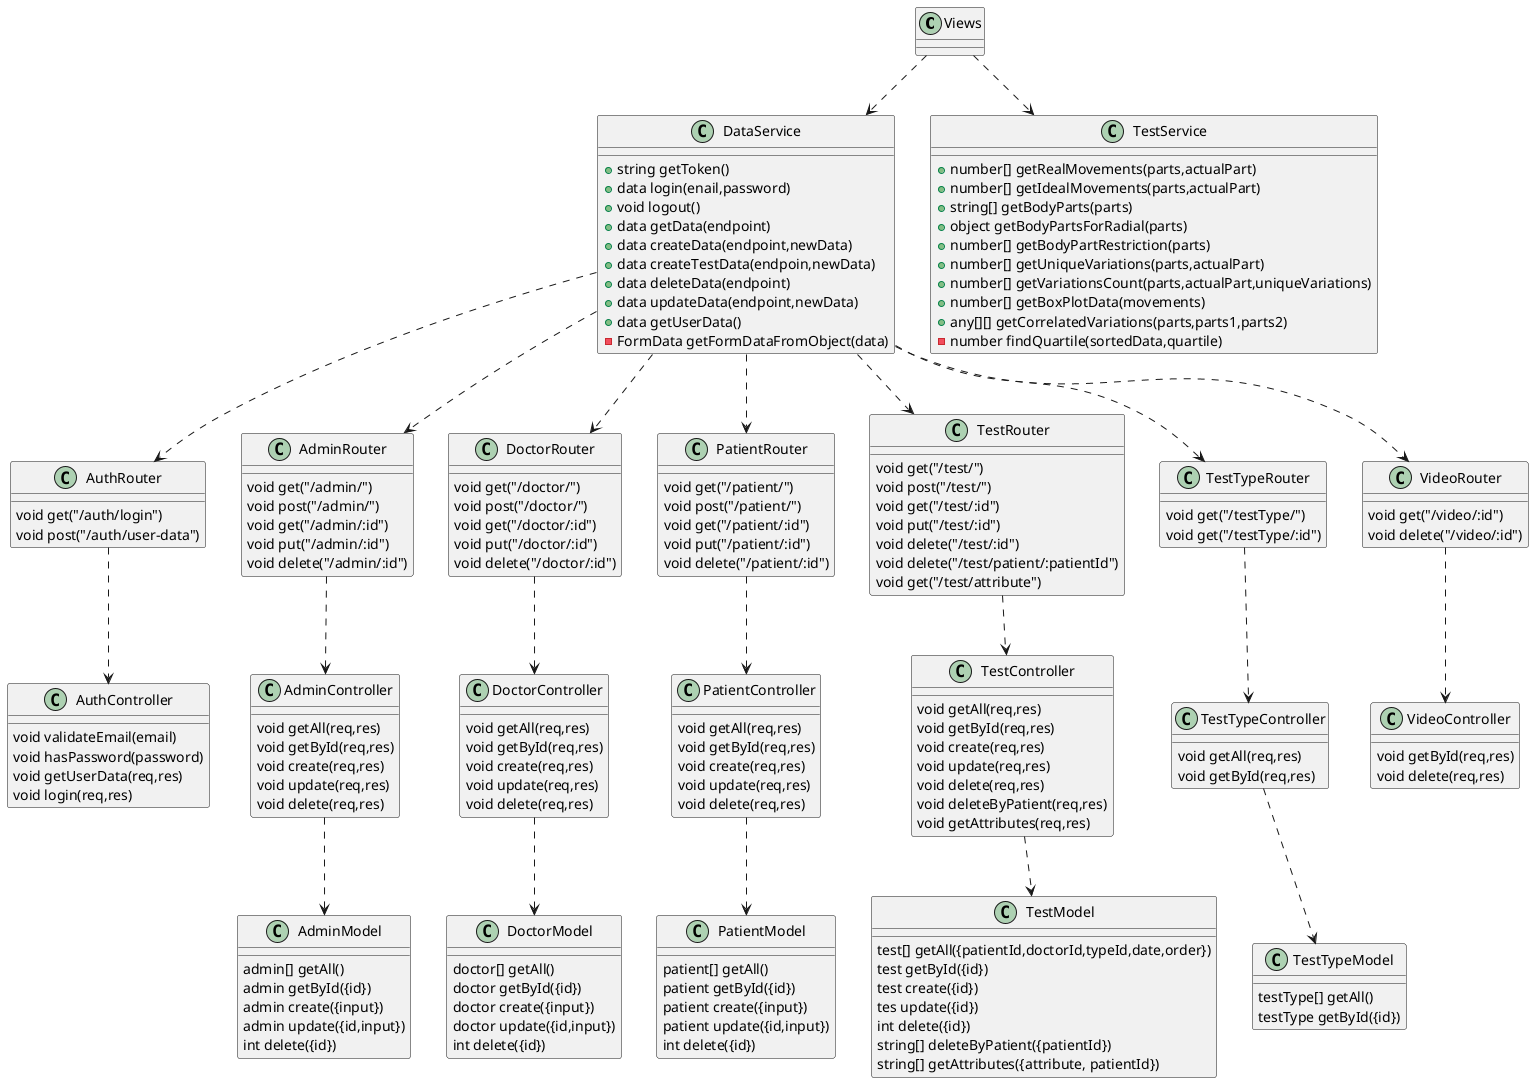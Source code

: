 @startuml

Views ..> DataService
Views ..> TestService

DataService ..> AuthRouter
DataService ..> AdminRouter
DataService ..> DoctorRouter
DataService ..> PatientRouter
DataService ..> TestRouter
DataService ..> TestTypeRouter
DataService ..> VideoRouter

AuthRouter ..> AuthController
AdminRouter ..> AdminController
DoctorRouter ..> DoctorController
PatientRouter ..> PatientController
TestRouter ..> TestController
TestTypeRouter ..> TestTypeController
VideoRouter ..> VideoController

AdminController ..> AdminModel
DoctorController ..> DoctorModel
PatientController ..> PatientModel
TestController ..> TestModel
TestTypeController ..> TestTypeModel

class TestService {
    +number[] getRealMovements(parts,actualPart)
    +number[] getIdealMovements(parts,actualPart)
    +string[] getBodyParts(parts)
    +object getBodyPartsForRadial(parts)
    +number[] getBodyPartRestriction(parts)
    +number[] getUniqueVariations(parts,actualPart)
    +number[] getVariationsCount(parts,actualPart,uniqueVariations)
    +number[] getBoxPlotData(movements)
    +any[][] getCorrelatedVariations(parts,parts1,parts2)
    -number findQuartile(sortedData,quartile)
}

class DataService {
    +string getToken()
    +data login(enail,password)
    +void logout()
    +data getData(endpoint)
    +data createData(endpoint,newData) 
    +data createTestData(endpoin,newData)
    +data deleteData(endpoint) 
    +data updateData(endpoint,newData) 
    +data getUserData() 
    -FormData getFormDataFromObject(data) 
}

class AuthRouter {
    void get("/auth/login")
    void post("/auth/user-data")
}

class AdminRouter {
    void get("/admin/")
    void post("/admin/")
    void get("/admin/:id")
    void put("/admin/:id")
    void delete("/admin/:id")
}

class DoctorRouter {
    void get("/doctor/")
    void post("/doctor/")
    void get("/doctor/:id")
    void put("/doctor/:id")
    void delete("/doctor/:id")
}

class PatientRouter {
    void get("/patient/")
    void post("/patient/")
    void get("/patient/:id")
    void put("/patient/:id")
    void delete("/patient/:id")
}

class TestRouter {
    void get("/test/")
    void post("/test/")
    void get("/test/:id")
    void put("/test/:id")
    void delete("/test/:id")
    void delete("/test/patient/:patientId")
    void get("/test/attribute")
}

class TestTypeRouter {
    void get("/testType/")
    void get("/testType/:id")
}

class VideoRouter {
    void get("/video/:id")
    void delete("/video/:id")
}

class AuthController {
    void validateEmail(email)
    void hasPassword(password)
    void getUserData(req,res)
    void login(req,res)
}

class AdminController {
    void getAll(req,res)
    void getById(req,res)
    void create(req,res)
    void update(req,res)
    void delete(req,res)
}

class DoctorController {
    void getAll(req,res)
    void getById(req,res)
    void create(req,res)
    void update(req,res)
    void delete(req,res)
}

class PatientController {
    void getAll(req,res)
    void getById(req,res)
    void create(req,res)
    void update(req,res)
    void delete(req,res)
}

class TestController {
    void getAll(req,res)
    void getById(req,res)
    void create(req,res)
    void update(req,res)
    void delete(req,res)
    void deleteByPatient(req,res)
    void getAttributes(req,res)
}

class TestTypeController {
    void getAll(req,res)
    void getById(req,res)
}

class VideoController {
    void getById(req,res)
    void delete(req,res)
}

class AdminModel {
    admin[] getAll()
    admin getById({id})
    admin create({input})
    admin update({id,input})
    int delete({id})
}

class DoctorModel {
    doctor[] getAll()
    doctor getById({id})
    doctor create({input})
    doctor update({id,input})
    int delete({id})
}

class PatientModel {
    patient[] getAll()
    patient getById({id})
    patient create({input})
    patient update({id,input})
    int delete({id})
}

class TestModel {
    test[] getAll({patientId,doctorId,typeId,date,order})
    test getById({id})
    test create({id})
    tes update({id})
    int delete({id})
    string[] deleteByPatient({patientId})
    string[] getAttributes({attribute, patientId})
}

class TestTypeModel {
    testType[] getAll()
    testType getById({id})
}

@enduml